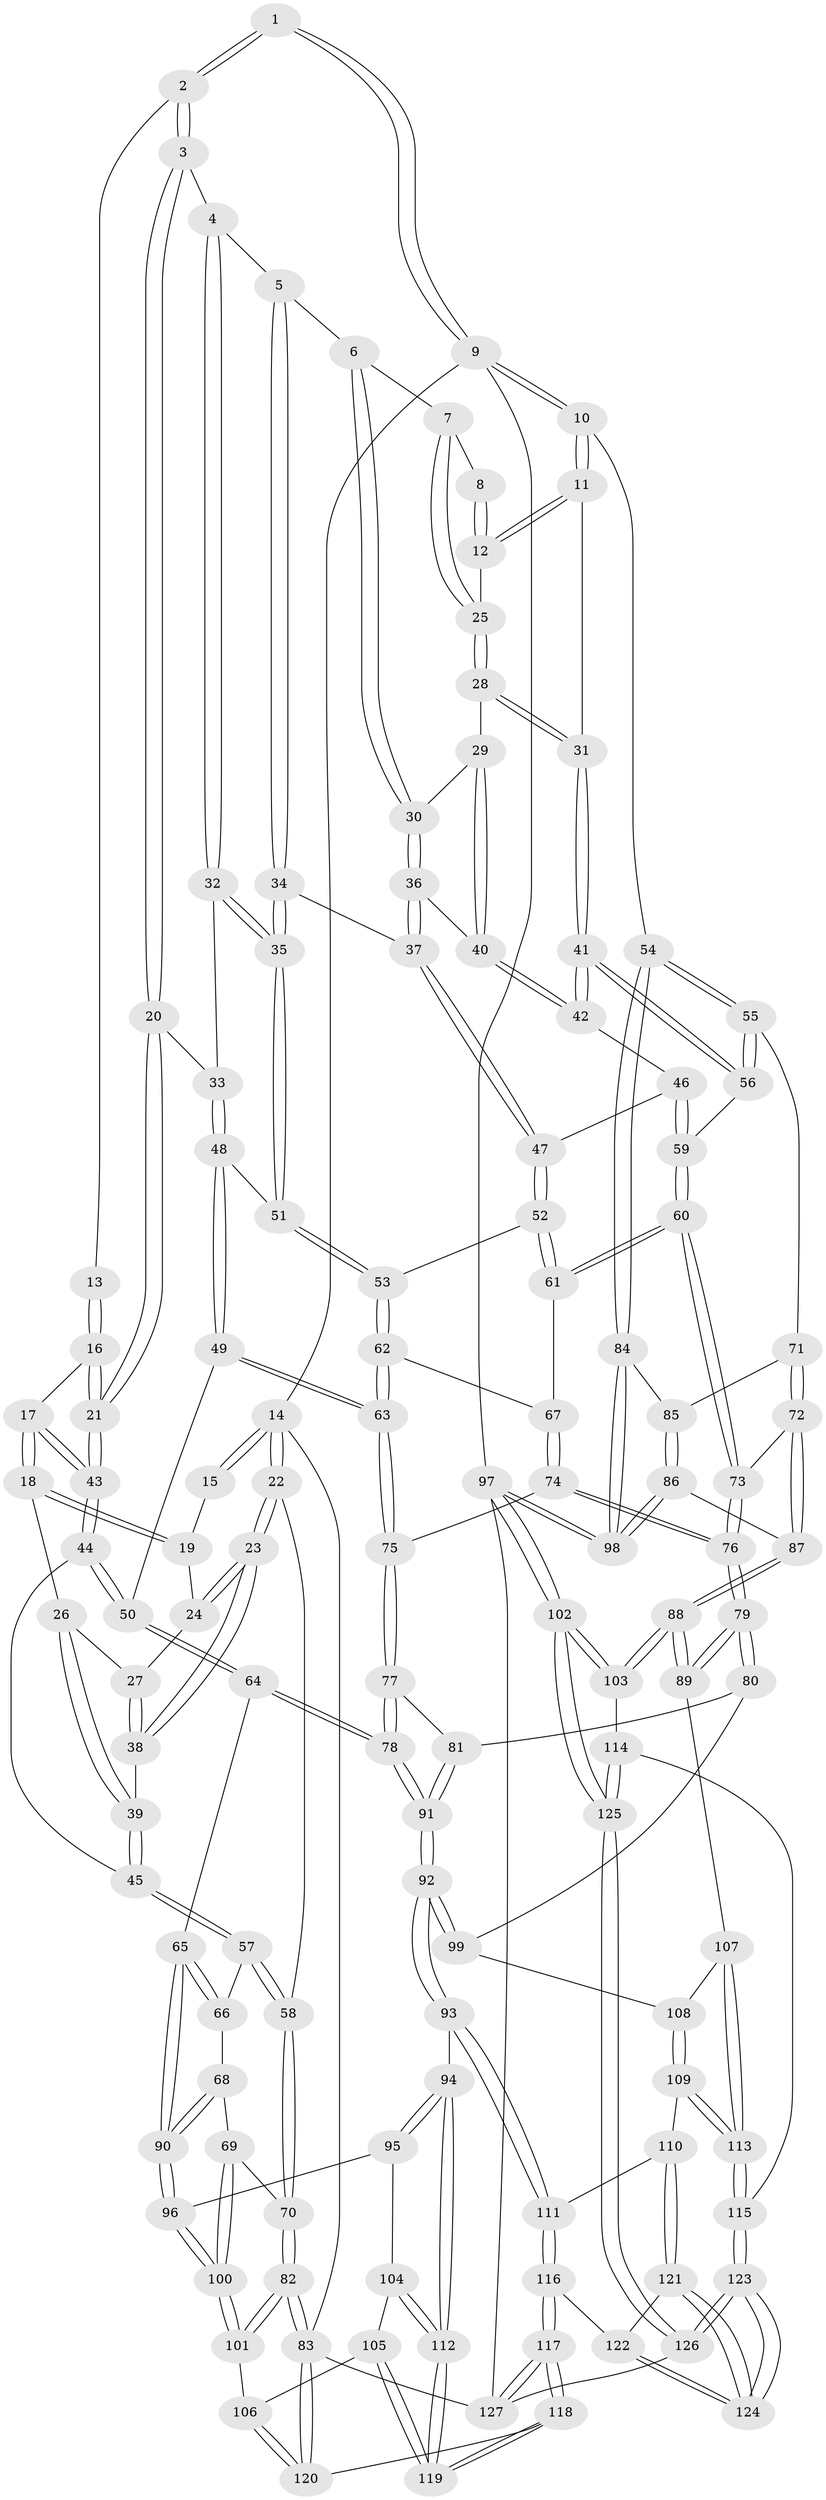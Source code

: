 // coarse degree distribution, {4: 0.42045454545454547, 5: 0.4431818181818182, 6: 0.07954545454545454, 3: 0.056818181818181816}
// Generated by graph-tools (version 1.1) at 2025/52/02/27/25 19:52:38]
// undirected, 127 vertices, 314 edges
graph export_dot {
graph [start="1"]
  node [color=gray90,style=filled];
  1 [pos="+0.8904140980958225+0"];
  2 [pos="+0.6076943322563753+0"];
  3 [pos="+0.6309892903489154+0"];
  4 [pos="+0.6849856487199835+0.10142603763463844"];
  5 [pos="+0.7006765593168046+0.11375693846438505"];
  6 [pos="+0.7594770690928174+0.11460939779714985"];
  7 [pos="+0.8062713882174638+0.09431204053720954"];
  8 [pos="+0.8890805432397897+0"];
  9 [pos="+1+0"];
  10 [pos="+1+0.18766493141209412"];
  11 [pos="+1+0.16820103227789543"];
  12 [pos="+0.9159752793505489+0.11966876883343296"];
  13 [pos="+0.4339696735857825+0"];
  14 [pos="+0+0"];
  15 [pos="+0.32741618329388883+0"];
  16 [pos="+0.4215909857796239+0.0019461370923181697"];
  17 [pos="+0.2942520004257221+0.16549420959741412"];
  18 [pos="+0.2590146623630007+0.13554080417747932"];
  19 [pos="+0.25177603886150424+0"];
  20 [pos="+0.503041491428382+0.17051524305741353"];
  21 [pos="+0.437295971130276+0.1768449118330696"];
  22 [pos="+0+0.10832042861658059"];
  23 [pos="+0+0.11885187386775757"];
  24 [pos="+0.09266297626077415+0.07808866352675084"];
  25 [pos="+0.9098947822700555+0.12284133155382716"];
  26 [pos="+0.24190256127561552+0.14094096048656912"];
  27 [pos="+0.2299761057992676+0.1424572806309118"];
  28 [pos="+0.8695755530515424+0.17551215263259073"];
  29 [pos="+0.8383556064829751+0.18352755478301536"];
  30 [pos="+0.8311837100978624+0.18407359440201593"];
  31 [pos="+0.8984491013696094+0.27464188325009375"];
  32 [pos="+0.6205307695175236+0.1897453991526887"];
  33 [pos="+0.5448808455673578+0.2043535760961521"];
  34 [pos="+0.7313058075436103+0.22507391194907114"];
  35 [pos="+0.6576541680303516+0.296858334036304"];
  36 [pos="+0.789523750765067+0.2196061029510435"];
  37 [pos="+0.7597518503385581+0.2350246836781883"];
  38 [pos="+0.12444425930451747+0.19368874799044702"];
  39 [pos="+0.1699255771113807+0.279801921747733"];
  40 [pos="+0.8388534125743987+0.24702906241262032"];
  41 [pos="+0.8901559098036043+0.2989125145081537"];
  42 [pos="+0.8717784240995629+0.29809036478238077"];
  43 [pos="+0.36137473066162207+0.2439049039855128"];
  44 [pos="+0.35943512267052047+0.26392964432301347"];
  45 [pos="+0.17636237238258462+0.3049438215811793"];
  46 [pos="+0.8125316778813687+0.30861584706248674"];
  47 [pos="+0.8039068891164853+0.30759701932190703"];
  48 [pos="+0.5655982522392974+0.28604855047728917"];
  49 [pos="+0.41913291124907365+0.40728934905122355"];
  50 [pos="+0.4150100590562953+0.4065527659027679"];
  51 [pos="+0.6564332897213923+0.29958086855660887"];
  52 [pos="+0.7176332918320717+0.3814377712661095"];
  53 [pos="+0.670736385826113+0.3424340908060043"];
  54 [pos="+1+0.38526321343647135"];
  55 [pos="+1+0.3907880411382216"];
  56 [pos="+0.9403851179955008+0.3675728016991922"];
  57 [pos="+0.1517157676931778+0.33841041611173195"];
  58 [pos="+0+0.280319004375314"];
  59 [pos="+0.8381653406767361+0.4374082835991174"];
  60 [pos="+0.8122039630185948+0.46623529929358254"];
  61 [pos="+0.7296999948177945+0.4200573443368039"];
  62 [pos="+0.5467413588528558+0.43154434205646774"];
  63 [pos="+0.4896539411448322+0.4482129039699704"];
  64 [pos="+0.29568858065386605+0.5171091439362786"];
  65 [pos="+0.2921374892277779+0.5186253708435296"];
  66 [pos="+0.17041206768547326+0.40798992866520795"];
  67 [pos="+0.6845468060966721+0.46486689810447307"];
  68 [pos="+0+0.5065471054952843"];
  69 [pos="+0+0.5012608051068714"];
  70 [pos="+0+0.4910621315067853"];
  71 [pos="+0.8960399593769257+0.5415671519117727"];
  72 [pos="+0.8952991955043232+0.5419962825581321"];
  73 [pos="+0.8154408945956071+0.4779454105360595"];
  74 [pos="+0.6662534658858427+0.5264501881281366"];
  75 [pos="+0.5002440939801682+0.46679559242625246"];
  76 [pos="+0.6915322365227063+0.6678210166842821"];
  77 [pos="+0.5316347688601877+0.5717314242704681"];
  78 [pos="+0.43554035827705906+0.6426635366594708"];
  79 [pos="+0.6912802018455138+0.6692173818162227"];
  80 [pos="+0.5912035733226177+0.621518323942374"];
  81 [pos="+0.5729618177599565+0.6100047007100982"];
  82 [pos="+0+0.6329482107305513"];
  83 [pos="+0+0.9596228318479859"];
  84 [pos="+1+0.463152345133907"];
  85 [pos="+0.9992291581994225+0.541085872776063"];
  86 [pos="+0.9382492506337595+0.6639024575388918"];
  87 [pos="+0.8975549956255102+0.6646578425115345"];
  88 [pos="+0.8388226075635012+0.7143423680066795"];
  89 [pos="+0.6946537863536139+0.677739203805315"];
  90 [pos="+0.2289595248677677+0.6066055432908697"];
  91 [pos="+0.444270199145055+0.7085565336363367"];
  92 [pos="+0.4431493341020783+0.7301558674476202"];
  93 [pos="+0.4081702683603731+0.7625265981688185"];
  94 [pos="+0.3460185853614122+0.7612910874782706"];
  95 [pos="+0.25598930165987943+0.6694596252751304"];
  96 [pos="+0.22865317492656664+0.6086166580612287"];
  97 [pos="+1+1"];
  98 [pos="+1+0.6993884052499453"];
  99 [pos="+0.46325950006850325+0.7322550098499688"];
  100 [pos="+0.101954409946664+0.7013015540703282"];
  101 [pos="+0.08751204960561633+0.7350125696601014"];
  102 [pos="+1+1"];
  103 [pos="+0.866197275439203+0.7967953618714958"];
  104 [pos="+0.201616164940554+0.7909211588118358"];
  105 [pos="+0.12117000462159393+0.8004519745858335"];
  106 [pos="+0.08094586459801388+0.7892766530851212"];
  107 [pos="+0.6832397020968818+0.695586448237999"];
  108 [pos="+0.49821923955327746+0.7405108959433964"];
  109 [pos="+0.5492481600452213+0.8213598283020441"];
  110 [pos="+0.5320130357805756+0.8407863343034856"];
  111 [pos="+0.42810001921971813+0.8093644868552555"];
  112 [pos="+0.2700600777561975+0.8918714695797688"];
  113 [pos="+0.6544163649660247+0.7980867590388745"];
  114 [pos="+0.757636592740193+0.885396522609554"];
  115 [pos="+0.6730436175120009+0.8967742255469386"];
  116 [pos="+0.43135798429793104+0.9221715978299745"];
  117 [pos="+0.27507235367739+1"];
  118 [pos="+0.2613712167587092+1"];
  119 [pos="+0.25929594554845237+0.9674553650280374"];
  120 [pos="+0.0076200363816895005+0.8675937187837094"];
  121 [pos="+0.5309049472840841+0.8532038964875196"];
  122 [pos="+0.4606408134512891+0.9212746502597321"];
  123 [pos="+0.63573842041726+0.9936466348057145"];
  124 [pos="+0.6208140214545577+0.9836266415423558"];
  125 [pos="+1+1"];
  126 [pos="+0.6701995989410517+1"];
  127 [pos="+0.27857511481227865+1"];
  1 -- 2;
  1 -- 2;
  1 -- 9;
  1 -- 9;
  2 -- 3;
  2 -- 3;
  2 -- 13;
  3 -- 4;
  3 -- 20;
  3 -- 20;
  4 -- 5;
  4 -- 32;
  4 -- 32;
  5 -- 6;
  5 -- 34;
  5 -- 34;
  6 -- 7;
  6 -- 30;
  6 -- 30;
  7 -- 8;
  7 -- 25;
  7 -- 25;
  8 -- 12;
  8 -- 12;
  9 -- 10;
  9 -- 10;
  9 -- 14;
  9 -- 97;
  10 -- 11;
  10 -- 11;
  10 -- 54;
  11 -- 12;
  11 -- 12;
  11 -- 31;
  12 -- 25;
  13 -- 16;
  13 -- 16;
  14 -- 15;
  14 -- 15;
  14 -- 22;
  14 -- 22;
  14 -- 83;
  15 -- 19;
  16 -- 17;
  16 -- 21;
  16 -- 21;
  17 -- 18;
  17 -- 18;
  17 -- 43;
  17 -- 43;
  18 -- 19;
  18 -- 19;
  18 -- 26;
  19 -- 24;
  20 -- 21;
  20 -- 21;
  20 -- 33;
  21 -- 43;
  21 -- 43;
  22 -- 23;
  22 -- 23;
  22 -- 58;
  23 -- 24;
  23 -- 24;
  23 -- 38;
  23 -- 38;
  24 -- 27;
  25 -- 28;
  25 -- 28;
  26 -- 27;
  26 -- 39;
  26 -- 39;
  27 -- 38;
  27 -- 38;
  28 -- 29;
  28 -- 31;
  28 -- 31;
  29 -- 30;
  29 -- 40;
  29 -- 40;
  30 -- 36;
  30 -- 36;
  31 -- 41;
  31 -- 41;
  32 -- 33;
  32 -- 35;
  32 -- 35;
  33 -- 48;
  33 -- 48;
  34 -- 35;
  34 -- 35;
  34 -- 37;
  35 -- 51;
  35 -- 51;
  36 -- 37;
  36 -- 37;
  36 -- 40;
  37 -- 47;
  37 -- 47;
  38 -- 39;
  39 -- 45;
  39 -- 45;
  40 -- 42;
  40 -- 42;
  41 -- 42;
  41 -- 42;
  41 -- 56;
  41 -- 56;
  42 -- 46;
  43 -- 44;
  43 -- 44;
  44 -- 45;
  44 -- 50;
  44 -- 50;
  45 -- 57;
  45 -- 57;
  46 -- 47;
  46 -- 59;
  46 -- 59;
  47 -- 52;
  47 -- 52;
  48 -- 49;
  48 -- 49;
  48 -- 51;
  49 -- 50;
  49 -- 63;
  49 -- 63;
  50 -- 64;
  50 -- 64;
  51 -- 53;
  51 -- 53;
  52 -- 53;
  52 -- 61;
  52 -- 61;
  53 -- 62;
  53 -- 62;
  54 -- 55;
  54 -- 55;
  54 -- 84;
  54 -- 84;
  55 -- 56;
  55 -- 56;
  55 -- 71;
  56 -- 59;
  57 -- 58;
  57 -- 58;
  57 -- 66;
  58 -- 70;
  58 -- 70;
  59 -- 60;
  59 -- 60;
  60 -- 61;
  60 -- 61;
  60 -- 73;
  60 -- 73;
  61 -- 67;
  62 -- 63;
  62 -- 63;
  62 -- 67;
  63 -- 75;
  63 -- 75;
  64 -- 65;
  64 -- 78;
  64 -- 78;
  65 -- 66;
  65 -- 66;
  65 -- 90;
  65 -- 90;
  66 -- 68;
  67 -- 74;
  67 -- 74;
  68 -- 69;
  68 -- 90;
  68 -- 90;
  69 -- 70;
  69 -- 100;
  69 -- 100;
  70 -- 82;
  70 -- 82;
  71 -- 72;
  71 -- 72;
  71 -- 85;
  72 -- 73;
  72 -- 87;
  72 -- 87;
  73 -- 76;
  73 -- 76;
  74 -- 75;
  74 -- 76;
  74 -- 76;
  75 -- 77;
  75 -- 77;
  76 -- 79;
  76 -- 79;
  77 -- 78;
  77 -- 78;
  77 -- 81;
  78 -- 91;
  78 -- 91;
  79 -- 80;
  79 -- 80;
  79 -- 89;
  79 -- 89;
  80 -- 81;
  80 -- 99;
  81 -- 91;
  81 -- 91;
  82 -- 83;
  82 -- 83;
  82 -- 101;
  82 -- 101;
  83 -- 120;
  83 -- 120;
  83 -- 127;
  84 -- 85;
  84 -- 98;
  84 -- 98;
  85 -- 86;
  85 -- 86;
  86 -- 87;
  86 -- 98;
  86 -- 98;
  87 -- 88;
  87 -- 88;
  88 -- 89;
  88 -- 89;
  88 -- 103;
  88 -- 103;
  89 -- 107;
  90 -- 96;
  90 -- 96;
  91 -- 92;
  91 -- 92;
  92 -- 93;
  92 -- 93;
  92 -- 99;
  92 -- 99;
  93 -- 94;
  93 -- 111;
  93 -- 111;
  94 -- 95;
  94 -- 95;
  94 -- 112;
  94 -- 112;
  95 -- 96;
  95 -- 104;
  96 -- 100;
  96 -- 100;
  97 -- 98;
  97 -- 98;
  97 -- 102;
  97 -- 102;
  97 -- 127;
  99 -- 108;
  100 -- 101;
  100 -- 101;
  101 -- 106;
  102 -- 103;
  102 -- 103;
  102 -- 125;
  102 -- 125;
  103 -- 114;
  104 -- 105;
  104 -- 112;
  104 -- 112;
  105 -- 106;
  105 -- 119;
  105 -- 119;
  106 -- 120;
  106 -- 120;
  107 -- 108;
  107 -- 113;
  107 -- 113;
  108 -- 109;
  108 -- 109;
  109 -- 110;
  109 -- 113;
  109 -- 113;
  110 -- 111;
  110 -- 121;
  110 -- 121;
  111 -- 116;
  111 -- 116;
  112 -- 119;
  112 -- 119;
  113 -- 115;
  113 -- 115;
  114 -- 115;
  114 -- 125;
  114 -- 125;
  115 -- 123;
  115 -- 123;
  116 -- 117;
  116 -- 117;
  116 -- 122;
  117 -- 118;
  117 -- 118;
  117 -- 127;
  117 -- 127;
  118 -- 119;
  118 -- 119;
  118 -- 120;
  121 -- 122;
  121 -- 124;
  121 -- 124;
  122 -- 124;
  122 -- 124;
  123 -- 124;
  123 -- 124;
  123 -- 126;
  123 -- 126;
  125 -- 126;
  125 -- 126;
  126 -- 127;
}
